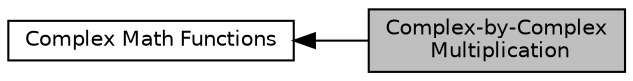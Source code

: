 digraph "Complex-by-Complex Multiplication"
{
  edge [fontname="Helvetica",fontsize="10",labelfontname="Helvetica",labelfontsize="10"];
  node [fontname="Helvetica",fontsize="10",shape=record];
  rankdir=LR;
  Node0 [label="Complex-by-Complex\l Multiplication",height=0.2,width=0.4,color="black", fillcolor="grey75", style="filled", fontcolor="black"];
  Node1 [label="Complex Math Functions",height=0.2,width=0.4,color="black", fillcolor="white", style="filled",URL="$group__group_cmplx_math.html",tooltip="This set of functions operates on complex data vectors. "];
  Node1->Node0 [shape=plaintext, dir="back", style="solid"];
}

